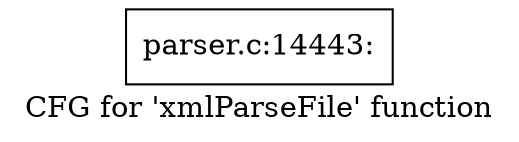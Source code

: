 digraph "CFG for 'xmlParseFile' function" {
	label="CFG for 'xmlParseFile' function";

	Node0x59d95e0 [shape=record,label="{parser.c:14443:}"];
}
